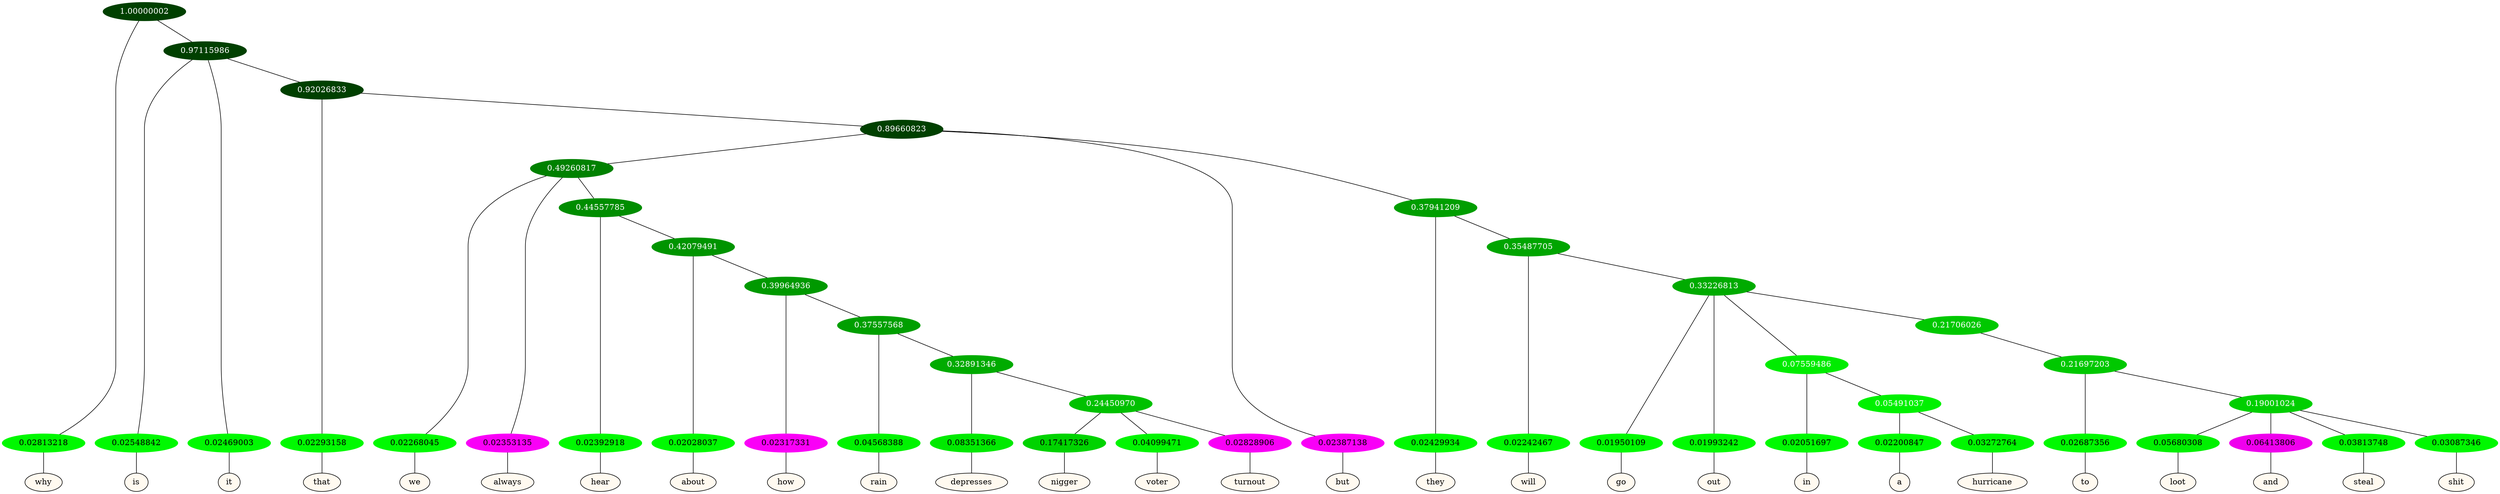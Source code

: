 graph {
	node [format=png height=0.15 nodesep=0.001 ordering=out overlap=prism overlap_scaling=0.01 ranksep=0.001 ratio=0.2 style=filled width=0.15]
	{
		rank=same
		a_w_1 [label=why color=black fillcolor=floralwhite style="filled,solid"]
		a_w_3 [label=is color=black fillcolor=floralwhite style="filled,solid"]
		a_w_4 [label=it color=black fillcolor=floralwhite style="filled,solid"]
		a_w_6 [label=that color=black fillcolor=floralwhite style="filled,solid"]
		a_w_11 [label=we color=black fillcolor=floralwhite style="filled,solid"]
		a_w_12 [label=always color=black fillcolor=floralwhite style="filled,solid"]
		a_w_16 [label=hear color=black fillcolor=floralwhite style="filled,solid"]
		a_w_20 [label=about color=black fillcolor=floralwhite style="filled,solid"]
		a_w_26 [label=how color=black fillcolor=floralwhite style="filled,solid"]
		a_w_31 [label=rain color=black fillcolor=floralwhite style="filled,solid"]
		a_w_37 [label=depresses color=black fillcolor=floralwhite style="filled,solid"]
		a_w_43 [label=nigger color=black fillcolor=floralwhite style="filled,solid"]
		a_w_44 [label=voter color=black fillcolor=floralwhite style="filled,solid"]
		a_w_45 [label=turnout color=black fillcolor=floralwhite style="filled,solid"]
		a_w_9 [label=but color=black fillcolor=floralwhite style="filled,solid"]
		a_w_14 [label=they color=black fillcolor=floralwhite style="filled,solid"]
		a_w_18 [label=will color=black fillcolor=floralwhite style="filled,solid"]
		a_w_22 [label=go color=black fillcolor=floralwhite style="filled,solid"]
		a_w_23 [label=out color=black fillcolor=floralwhite style="filled,solid"]
		a_w_28 [label=in color=black fillcolor=floralwhite style="filled,solid"]
		a_w_33 [label=a color=black fillcolor=floralwhite style="filled,solid"]
		a_w_34 [label=hurricane color=black fillcolor=floralwhite style="filled,solid"]
		a_w_35 [label=to color=black fillcolor=floralwhite style="filled,solid"]
		a_w_39 [label=loot color=black fillcolor=floralwhite style="filled,solid"]
		a_w_40 [label=and color=black fillcolor=floralwhite style="filled,solid"]
		a_w_41 [label=steal color=black fillcolor=floralwhite style="filled,solid"]
		a_w_42 [label=shit color=black fillcolor=floralwhite style="filled,solid"]
	}
	a_n_1 -- a_w_1
	a_n_3 -- a_w_3
	a_n_4 -- a_w_4
	a_n_6 -- a_w_6
	a_n_11 -- a_w_11
	a_n_12 -- a_w_12
	a_n_16 -- a_w_16
	a_n_20 -- a_w_20
	a_n_26 -- a_w_26
	a_n_31 -- a_w_31
	a_n_37 -- a_w_37
	a_n_43 -- a_w_43
	a_n_44 -- a_w_44
	a_n_45 -- a_w_45
	a_n_9 -- a_w_9
	a_n_14 -- a_w_14
	a_n_18 -- a_w_18
	a_n_22 -- a_w_22
	a_n_23 -- a_w_23
	a_n_28 -- a_w_28
	a_n_33 -- a_w_33
	a_n_34 -- a_w_34
	a_n_35 -- a_w_35
	a_n_39 -- a_w_39
	a_n_40 -- a_w_40
	a_n_41 -- a_w_41
	a_n_42 -- a_w_42
	{
		rank=same
		a_n_1 [label=0.02813218 color="0.334 1.000 0.972" fontcolor=black]
		a_n_3 [label=0.02548842 color="0.334 1.000 0.975" fontcolor=black]
		a_n_4 [label=0.02469003 color="0.334 1.000 0.975" fontcolor=black]
		a_n_6 [label=0.02293158 color="0.334 1.000 0.977" fontcolor=black]
		a_n_11 [label=0.02268045 color="0.334 1.000 0.977" fontcolor=black]
		a_n_12 [label=0.02353135 color="0.835 1.000 0.976" fontcolor=black]
		a_n_16 [label=0.02392918 color="0.334 1.000 0.976" fontcolor=black]
		a_n_20 [label=0.02028037 color="0.334 1.000 0.980" fontcolor=black]
		a_n_26 [label=0.02317331 color="0.835 1.000 0.977" fontcolor=black]
		a_n_31 [label=0.04568388 color="0.334 1.000 0.954" fontcolor=black]
		a_n_37 [label=0.08351366 color="0.334 1.000 0.916" fontcolor=black]
		a_n_43 [label=0.17417326 color="0.334 1.000 0.826" fontcolor=black]
		a_n_44 [label=0.04099471 color="0.334 1.000 0.959" fontcolor=black]
		a_n_45 [label=0.02828906 color="0.835 1.000 0.972" fontcolor=black]
		a_n_9 [label=0.02387138 color="0.835 1.000 0.976" fontcolor=black]
		a_n_14 [label=0.02429934 color="0.334 1.000 0.976" fontcolor=black]
		a_n_18 [label=0.02242467 color="0.334 1.000 0.978" fontcolor=black]
		a_n_22 [label=0.01950109 color="0.334 1.000 0.980" fontcolor=black]
		a_n_23 [label=0.01993242 color="0.334 1.000 0.980" fontcolor=black]
		a_n_28 [label=0.02051697 color="0.334 1.000 0.979" fontcolor=black]
		a_n_33 [label=0.02200847 color="0.334 1.000 0.978" fontcolor=black]
		a_n_34 [label=0.03272764 color="0.334 1.000 0.967" fontcolor=black]
		a_n_35 [label=0.02687356 color="0.334 1.000 0.973" fontcolor=black]
		a_n_39 [label=0.05680308 color="0.334 1.000 0.943" fontcolor=black]
		a_n_40 [label=0.06413806 color="0.835 1.000 0.936" fontcolor=black]
		a_n_41 [label=0.03813748 color="0.334 1.000 0.962" fontcolor=black]
		a_n_42 [label=0.03087346 color="0.334 1.000 0.969" fontcolor=black]
	}
	a_n_0 [label=1.00000002 color="0.334 1.000 0.250" fontcolor=grey99]
	a_n_0 -- a_n_1
	a_n_2 [label=0.97115986 color="0.334 1.000 0.250" fontcolor=grey99]
	a_n_0 -- a_n_2
	a_n_2 -- a_n_3
	a_n_2 -- a_n_4
	a_n_5 [label=0.92026833 color="0.334 1.000 0.250" fontcolor=grey99]
	a_n_2 -- a_n_5
	a_n_5 -- a_n_6
	a_n_7 [label=0.89660823 color="0.334 1.000 0.250" fontcolor=grey99]
	a_n_5 -- a_n_7
	a_n_8 [label=0.49260817 color="0.334 1.000 0.507" fontcolor=grey99]
	a_n_7 -- a_n_8
	a_n_7 -- a_n_9
	a_n_10 [label=0.37941209 color="0.334 1.000 0.621" fontcolor=grey99]
	a_n_7 -- a_n_10
	a_n_8 -- a_n_11
	a_n_8 -- a_n_12
	a_n_13 [label=0.44557785 color="0.334 1.000 0.554" fontcolor=grey99]
	a_n_8 -- a_n_13
	a_n_10 -- a_n_14
	a_n_15 [label=0.35487705 color="0.334 1.000 0.645" fontcolor=grey99]
	a_n_10 -- a_n_15
	a_n_13 -- a_n_16
	a_n_17 [label=0.42079491 color="0.334 1.000 0.579" fontcolor=grey99]
	a_n_13 -- a_n_17
	a_n_15 -- a_n_18
	a_n_19 [label=0.33226813 color="0.334 1.000 0.668" fontcolor=grey99]
	a_n_15 -- a_n_19
	a_n_17 -- a_n_20
	a_n_21 [label=0.39964936 color="0.334 1.000 0.600" fontcolor=grey99]
	a_n_17 -- a_n_21
	a_n_19 -- a_n_22
	a_n_19 -- a_n_23
	a_n_24 [label=0.07559486 color="0.334 1.000 0.924" fontcolor=grey99]
	a_n_19 -- a_n_24
	a_n_25 [label=0.21706026 color="0.334 1.000 0.783" fontcolor=grey99]
	a_n_19 -- a_n_25
	a_n_21 -- a_n_26
	a_n_27 [label=0.37557568 color="0.334 1.000 0.624" fontcolor=grey99]
	a_n_21 -- a_n_27
	a_n_24 -- a_n_28
	a_n_29 [label=0.05491037 color="0.334 1.000 0.945" fontcolor=grey99]
	a_n_24 -- a_n_29
	a_n_30 [label=0.21697203 color="0.334 1.000 0.783" fontcolor=grey99]
	a_n_25 -- a_n_30
	a_n_27 -- a_n_31
	a_n_32 [label=0.32891346 color="0.334 1.000 0.671" fontcolor=grey99]
	a_n_27 -- a_n_32
	a_n_29 -- a_n_33
	a_n_29 -- a_n_34
	a_n_30 -- a_n_35
	a_n_36 [label=0.19001024 color="0.334 1.000 0.810" fontcolor=grey99]
	a_n_30 -- a_n_36
	a_n_32 -- a_n_37
	a_n_38 [label=0.24450970 color="0.334 1.000 0.755" fontcolor=grey99]
	a_n_32 -- a_n_38
	a_n_36 -- a_n_39
	a_n_36 -- a_n_40
	a_n_36 -- a_n_41
	a_n_36 -- a_n_42
	a_n_38 -- a_n_43
	a_n_38 -- a_n_44
	a_n_38 -- a_n_45
}
